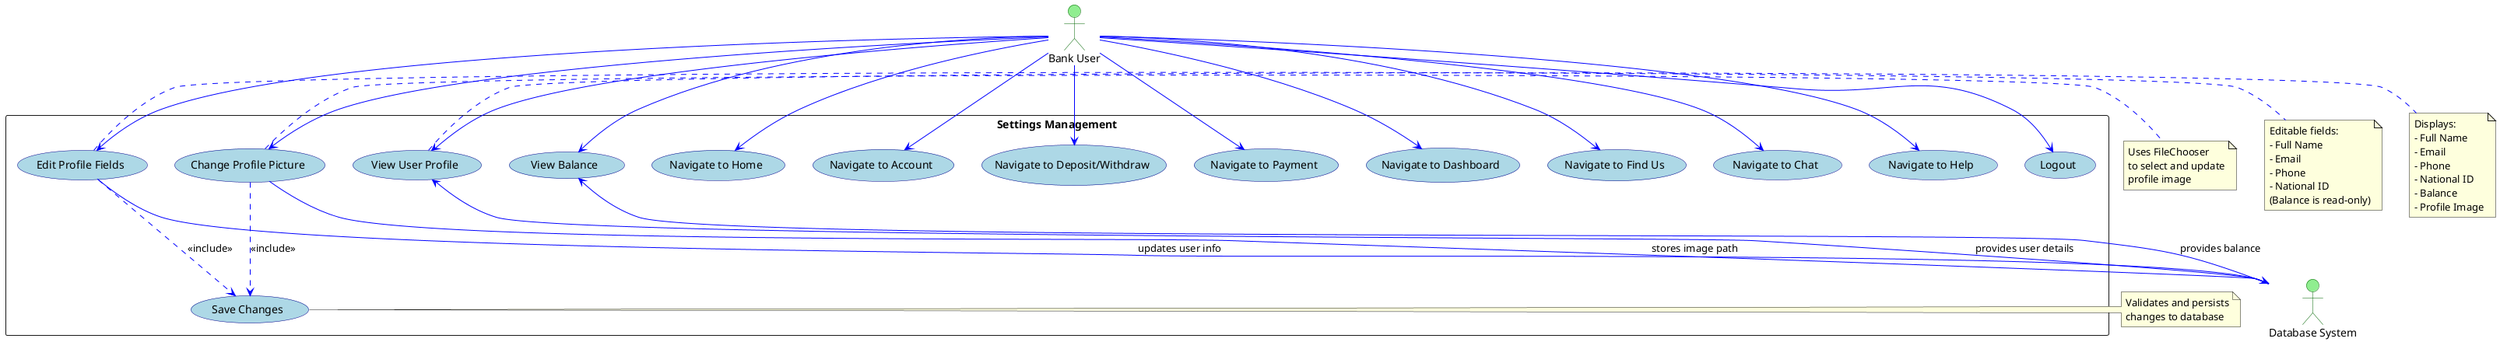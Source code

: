 @startuml Actual Settings Use Cases

skinparam usecase {
    BackgroundColor LightBlue
    BorderColor DarkBlue
    ArrowColor Blue
}

skinparam actor {
    BackgroundColor LightGreen
    BorderColor DarkGreen
}

actor "Bank User" as user
actor "Database System" as db

rectangle "Settings Management" {
    usecase "View User Profile" as UC1
    usecase "Edit Profile Fields" as UC2
    usecase "Change Profile Picture" as UC3
    usecase "View Balance" as UC4
    usecase "Navigate to Home" as UC5
    usecase "Navigate to Account" as UC6
    usecase "Navigate to Deposit/Withdraw" as UC7
    usecase "Navigate to Payment" as UC8
    usecase "Navigate to Dashboard" as UC9
    usecase "Navigate to Find Us" as UC10
    usecase "Navigate to Chat" as UC11
    usecase "Navigate to Help" as UC12
    usecase "Logout" as UC13
    usecase "Save Changes" as UC14
}

' User interactions
user --> UC1
user --> UC2
user --> UC3
user --> UC4
user --> UC5
user --> UC6
user --> UC7
user --> UC8
user --> UC9
user --> UC10
user --> UC11
user --> UC12
user --> UC13

' Database interactions
UC1 <-- db : provides user details
UC2 --> db : updates user info
UC3 --> db : stores image path
UC4 <-- db : provides balance

' Relationships between use cases
UC2 ..> UC14 : <<include>>
UC3 ..> UC14 : <<include>>

note right of UC1
  Displays:
  - Full Name
  - Email
  - Phone
  - National ID
  - Balance
  - Profile Image
end note

note right of UC2
  Editable fields:
  - Full Name
  - Email
  - Phone
  - National ID
  (Balance is read-only)
end note

note right of UC3
  Uses FileChooser
  to select and update
  profile image
end note

note right of UC14
  Validates and persists
  changes to database
end note

@enduml 